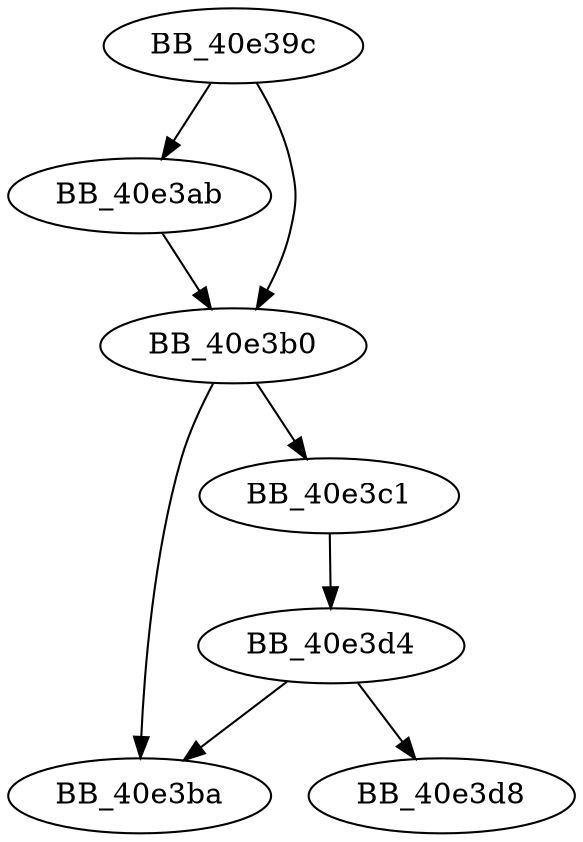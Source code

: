 DiGraph __putwch_nolock{
BB_40e39c->BB_40e3ab
BB_40e39c->BB_40e3b0
BB_40e3ab->BB_40e3b0
BB_40e3b0->BB_40e3ba
BB_40e3b0->BB_40e3c1
BB_40e3c1->BB_40e3d4
BB_40e3d4->BB_40e3ba
BB_40e3d4->BB_40e3d8
}
